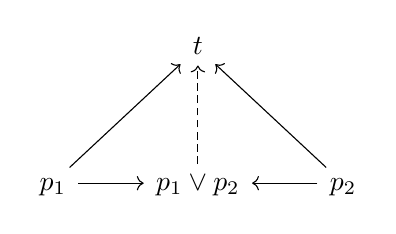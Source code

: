 \begin{tikzcd}
	& t		& 	\\
	&		&	\\
   p_1 & {p_1 \vee p_2} & p_2 
  \arrow[to=3-2, from=3-1]
  \arrow[to=3-2, from=3-3]
  \arrow[to=1-2, from=3-1]
  \arrow[to=1-2, from=3-3]
  \arrow[to=1-2, from=3-2, dashed]
\end{tikzcd}